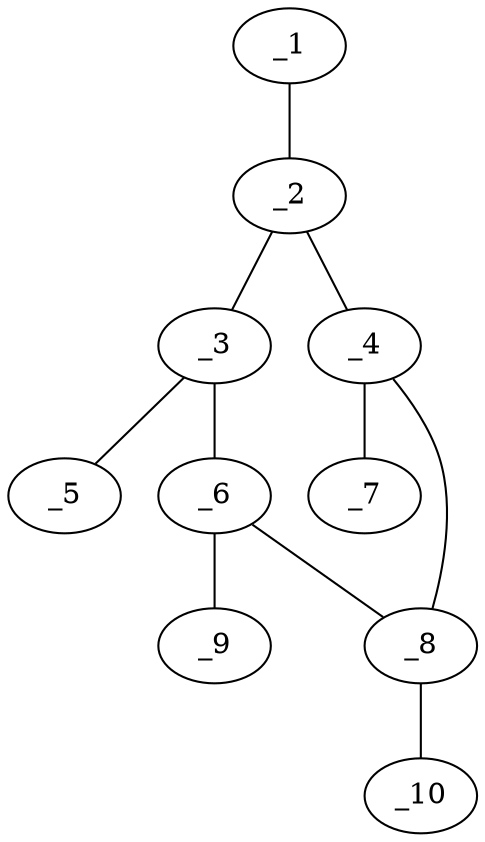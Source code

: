 graph molid57547 {
	_1	 [charge=0,
		chem=2,
		symbol="O  ",
		x="3.7601",
		y="1.6739"];
	_2	 [charge=0,
		chem=1,
		symbol="C  ",
		x="3.7601",
		y="0.6739"];
	_1 -- _2	 [valence=1];
	_3	 [charge=0,
		chem=1,
		symbol="C  ",
		x="2.9511",
		y="0.0861"];
	_2 -- _3	 [valence=1];
	_4	 [charge=0,
		chem=4,
		symbol="N  ",
		x="4.5691",
		y="0.0861"];
	_2 -- _4	 [valence=1];
	_5	 [charge=0,
		chem=2,
		symbol="O  ",
		x=2,
		y="0.3952"];
	_3 -- _5	 [valence=1];
	_6	 [charge=0,
		chem=4,
		symbol="N  ",
		x="3.2601",
		y="-0.8649"];
	_3 -- _6	 [valence=1];
	_7	 [charge=0,
		chem=1,
		symbol="C  ",
		x="5.5201",
		y="0.3952"];
	_4 -- _7	 [valence=1];
	_8	 [charge=0,
		chem=1,
		symbol="C  ",
		x="4.2601",
		y="-0.8649"];
	_4 -- _8	 [valence=1];
	_6 -- _8	 [valence=1];
	_9	 [charge=0,
		chem=1,
		symbol="C  ",
		x="2.6723",
		y="-1.6739"];
	_6 -- _9	 [valence=1];
	_10	 [charge=0,
		chem=2,
		symbol="O  ",
		x="4.8479",
		y="-1.6739"];
	_8 -- _10	 [valence=2];
}
